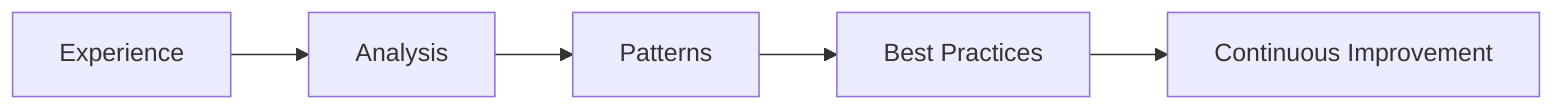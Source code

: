 graph LR
    A[Experience]:::kv-primary --> B[Analysis]:::kv-highlight
    B --> C[Patterns]:::kv-accent
    C --> D[Best Practices]:::kv-accent
    D --> E[Continuous Improvement]:::kv-primary